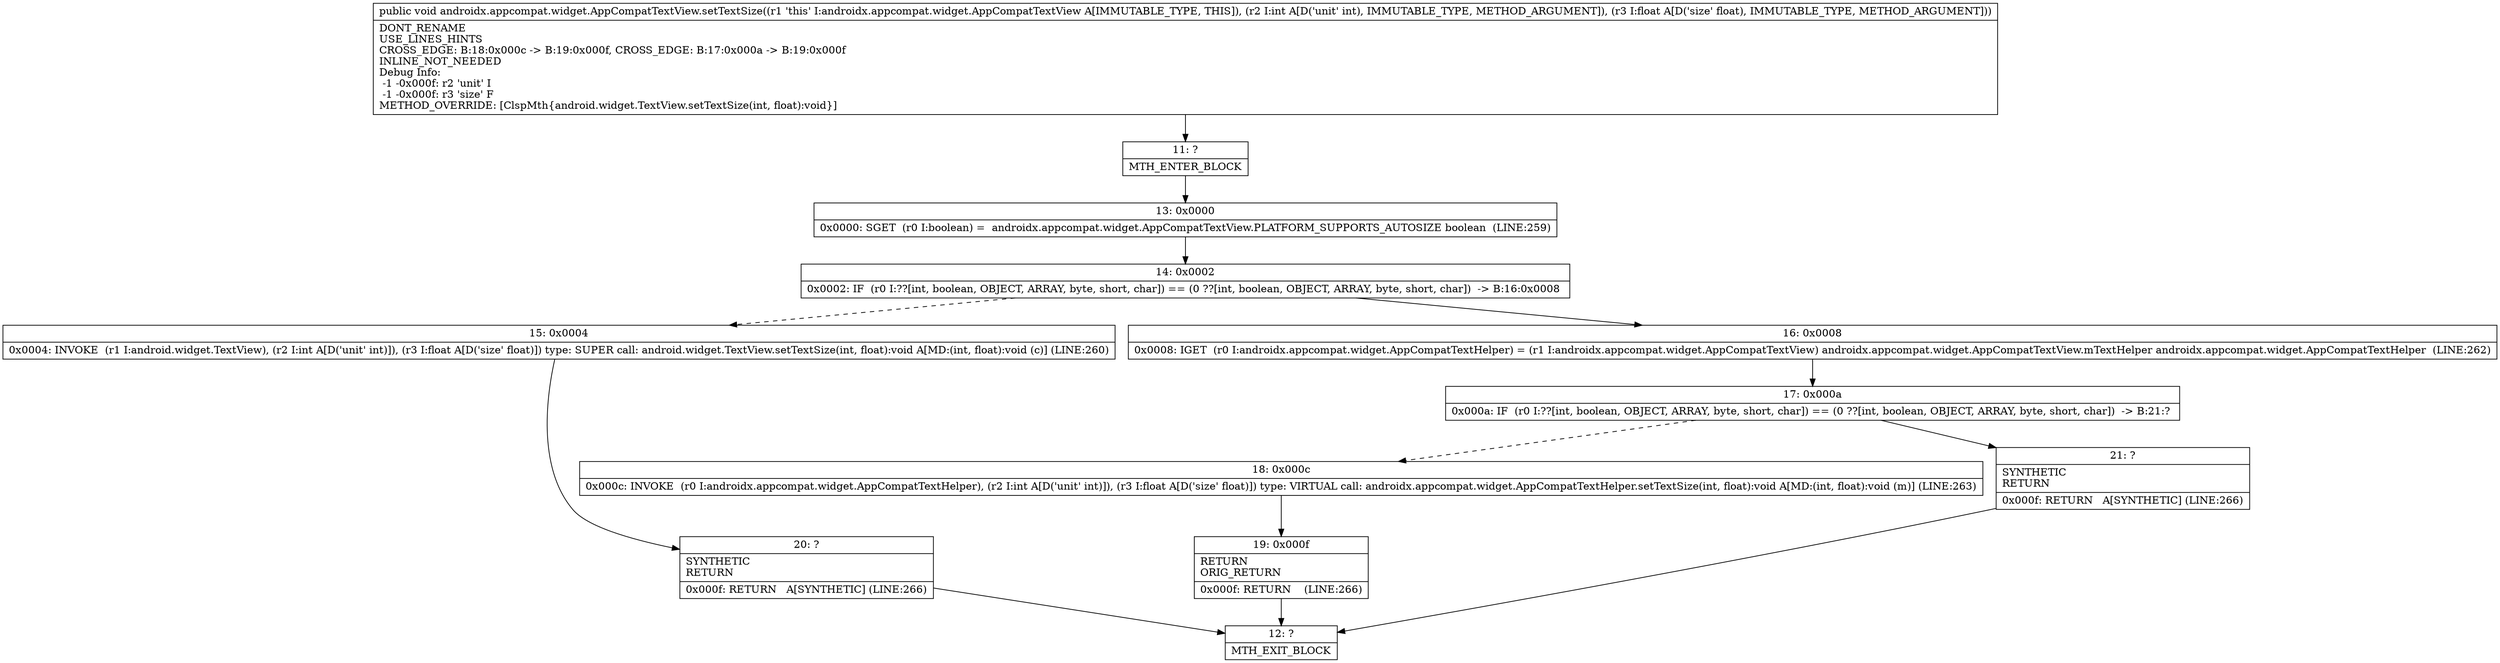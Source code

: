 digraph "CFG forandroidx.appcompat.widget.AppCompatTextView.setTextSize(IF)V" {
Node_11 [shape=record,label="{11\:\ ?|MTH_ENTER_BLOCK\l}"];
Node_13 [shape=record,label="{13\:\ 0x0000|0x0000: SGET  (r0 I:boolean) =  androidx.appcompat.widget.AppCompatTextView.PLATFORM_SUPPORTS_AUTOSIZE boolean  (LINE:259)\l}"];
Node_14 [shape=record,label="{14\:\ 0x0002|0x0002: IF  (r0 I:??[int, boolean, OBJECT, ARRAY, byte, short, char]) == (0 ??[int, boolean, OBJECT, ARRAY, byte, short, char])  \-\> B:16:0x0008 \l}"];
Node_15 [shape=record,label="{15\:\ 0x0004|0x0004: INVOKE  (r1 I:android.widget.TextView), (r2 I:int A[D('unit' int)]), (r3 I:float A[D('size' float)]) type: SUPER call: android.widget.TextView.setTextSize(int, float):void A[MD:(int, float):void (c)] (LINE:260)\l}"];
Node_20 [shape=record,label="{20\:\ ?|SYNTHETIC\lRETURN\l|0x000f: RETURN   A[SYNTHETIC] (LINE:266)\l}"];
Node_12 [shape=record,label="{12\:\ ?|MTH_EXIT_BLOCK\l}"];
Node_16 [shape=record,label="{16\:\ 0x0008|0x0008: IGET  (r0 I:androidx.appcompat.widget.AppCompatTextHelper) = (r1 I:androidx.appcompat.widget.AppCompatTextView) androidx.appcompat.widget.AppCompatTextView.mTextHelper androidx.appcompat.widget.AppCompatTextHelper  (LINE:262)\l}"];
Node_17 [shape=record,label="{17\:\ 0x000a|0x000a: IF  (r0 I:??[int, boolean, OBJECT, ARRAY, byte, short, char]) == (0 ??[int, boolean, OBJECT, ARRAY, byte, short, char])  \-\> B:21:? \l}"];
Node_18 [shape=record,label="{18\:\ 0x000c|0x000c: INVOKE  (r0 I:androidx.appcompat.widget.AppCompatTextHelper), (r2 I:int A[D('unit' int)]), (r3 I:float A[D('size' float)]) type: VIRTUAL call: androidx.appcompat.widget.AppCompatTextHelper.setTextSize(int, float):void A[MD:(int, float):void (m)] (LINE:263)\l}"];
Node_19 [shape=record,label="{19\:\ 0x000f|RETURN\lORIG_RETURN\l|0x000f: RETURN    (LINE:266)\l}"];
Node_21 [shape=record,label="{21\:\ ?|SYNTHETIC\lRETURN\l|0x000f: RETURN   A[SYNTHETIC] (LINE:266)\l}"];
MethodNode[shape=record,label="{public void androidx.appcompat.widget.AppCompatTextView.setTextSize((r1 'this' I:androidx.appcompat.widget.AppCompatTextView A[IMMUTABLE_TYPE, THIS]), (r2 I:int A[D('unit' int), IMMUTABLE_TYPE, METHOD_ARGUMENT]), (r3 I:float A[D('size' float), IMMUTABLE_TYPE, METHOD_ARGUMENT]))  | DONT_RENAME\lUSE_LINES_HINTS\lCROSS_EDGE: B:18:0x000c \-\> B:19:0x000f, CROSS_EDGE: B:17:0x000a \-\> B:19:0x000f\lINLINE_NOT_NEEDED\lDebug Info:\l  \-1 \-0x000f: r2 'unit' I\l  \-1 \-0x000f: r3 'size' F\lMETHOD_OVERRIDE: [ClspMth\{android.widget.TextView.setTextSize(int, float):void\}]\l}"];
MethodNode -> Node_11;Node_11 -> Node_13;
Node_13 -> Node_14;
Node_14 -> Node_15[style=dashed];
Node_14 -> Node_16;
Node_15 -> Node_20;
Node_20 -> Node_12;
Node_16 -> Node_17;
Node_17 -> Node_18[style=dashed];
Node_17 -> Node_21;
Node_18 -> Node_19;
Node_19 -> Node_12;
Node_21 -> Node_12;
}

